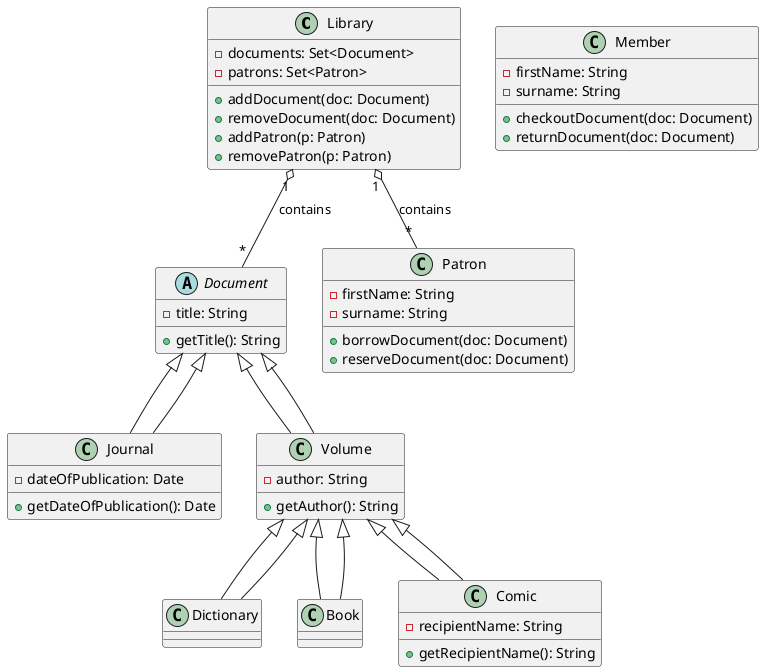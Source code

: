 @startuml
' Define Library class with its attributes and methods
class Library {
  - documents: Set<Document>
  - patrons: Set<Patron>
  + addDocument(doc: Document)
  + removeDocument(doc: Document)
  + addPatron(p: Patron)
  + removePatron(p: Patron)
}

' Define Document as an abstract class with a title attribute
abstract class Document {
  - title: String
  + getTitle(): String
}

' Documents can be either Journals or Volumes.
' Journal with an additional date of publication.
class Journal extends Document {
  - dateOfPublication: Date
  + getDateOfPublication(): Date
}

' Volume is a kind of Document with an author.
class Volume extends Document {
  - author: String
  + getAuthor(): String
}

' Volumes can be specialized as Dictionary, Book or Comic.
class Dictionary extends Volume
class Book extends Volume

' Comics (Bds) have an extra attribute for recipient name.
class Comic extends Volume {
  - recipientName: String
  + getRecipientName(): String
}

' Define Member with first name and surname plus some methods.
class Member {
  - firstName: String
  - surname: String
  + checkoutDocument(doc: Document)
  + returnDocument(doc: Document)
}

' Define Patron with first name and surname plus additional methods.
class Patron {
  - firstName: String
  - surname: String
  + borrowDocument(doc: Document)
  + reserveDocument(doc: Document)
}

' Relationships
' Library aggregates Documents
Library "1" o-- "*" Document : contains

' Library aggregates Patrons
Library "1" o-- "*" Patron : contains

' Inheritance for Volume specializations
Volume <|-- Dictionary
Volume <|-- Book
Volume <|-- Comic

' Document specialization inheritance
Document <|-- Journal
Document <|-- Volume

@enduml